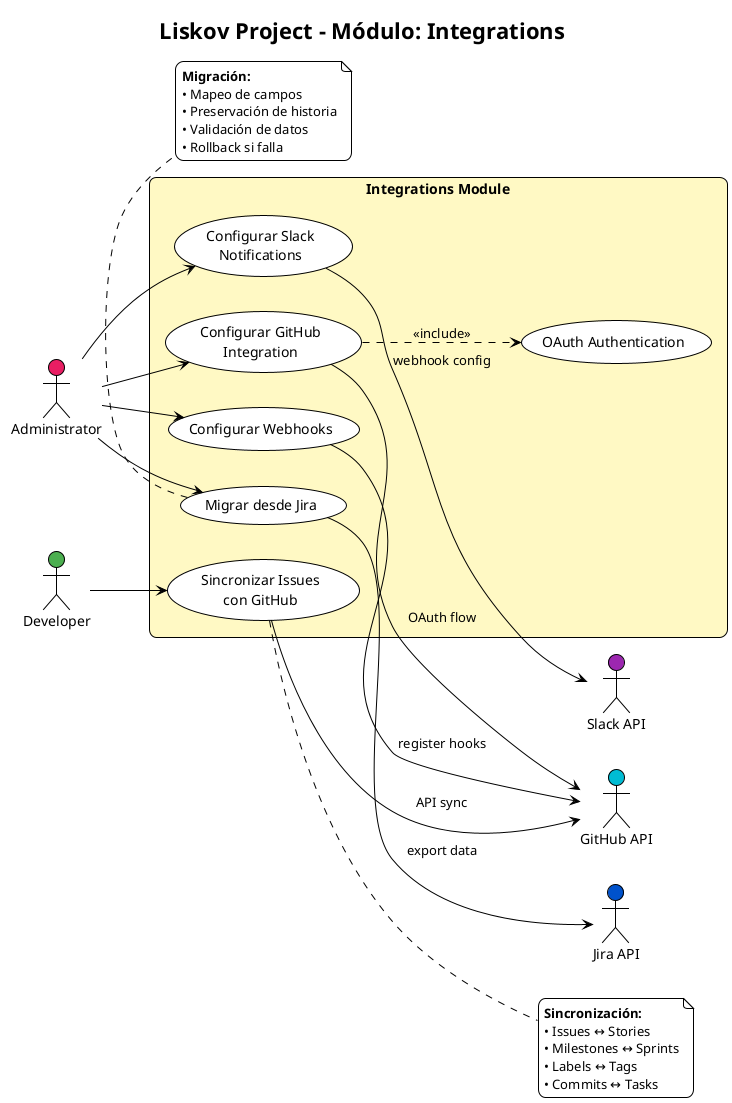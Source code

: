 @startuml uc-31-modulo-integrations
!theme plain
skinparam backgroundColor #FFFFFF
skinparam roundCorner 15
skinparam shadowing false

title Liskov Project - Módulo: Integrations

left to right direction

actor "Administrator" as ADM #E91E63
actor "Developer" as DEV #4CAF50
actor "GitHub API" as GH #00BCD4
actor "Slack API" as SL #9C27B0
actor "Jira API" as JIRA #0052CC

rectangle "Integrations Module" #FFF9C4 {
    usecase "Configurar GitHub\nIntegration" as UC26
    usecase "Sincronizar Issues\ncon GitHub" as UC27
    usecase "Configurar Slack\nNotifications" as UC28
    usecase "Migrar desde Jira" as UC29
    usecase "Configurar Webhooks" as UC30
    usecase "OAuth Authentication" as UC31
}

ADM --> UC26
ADM --> UC28
ADM --> UC29
ADM --> UC30

DEV --> UC27

UC26 --> GH : OAuth flow
UC26 ..> UC31 : <<include>>
UC27 --> GH : API sync
UC28 --> SL : webhook config
UC29 --> JIRA : export data
UC30 --> GH : register hooks

note right of UC27
  <b>Sincronización:</b>
  • Issues ↔ Stories
  • Milestones ↔ Sprints
  • Labels ↔ Tags
  • Commits ↔ Tasks
end note

note bottom of UC29
  <b>Migración:</b>
  • Mapeo de campos
  • Preservación de historia
  • Validación de datos
  • Rollback si falla
end note

@enduml
